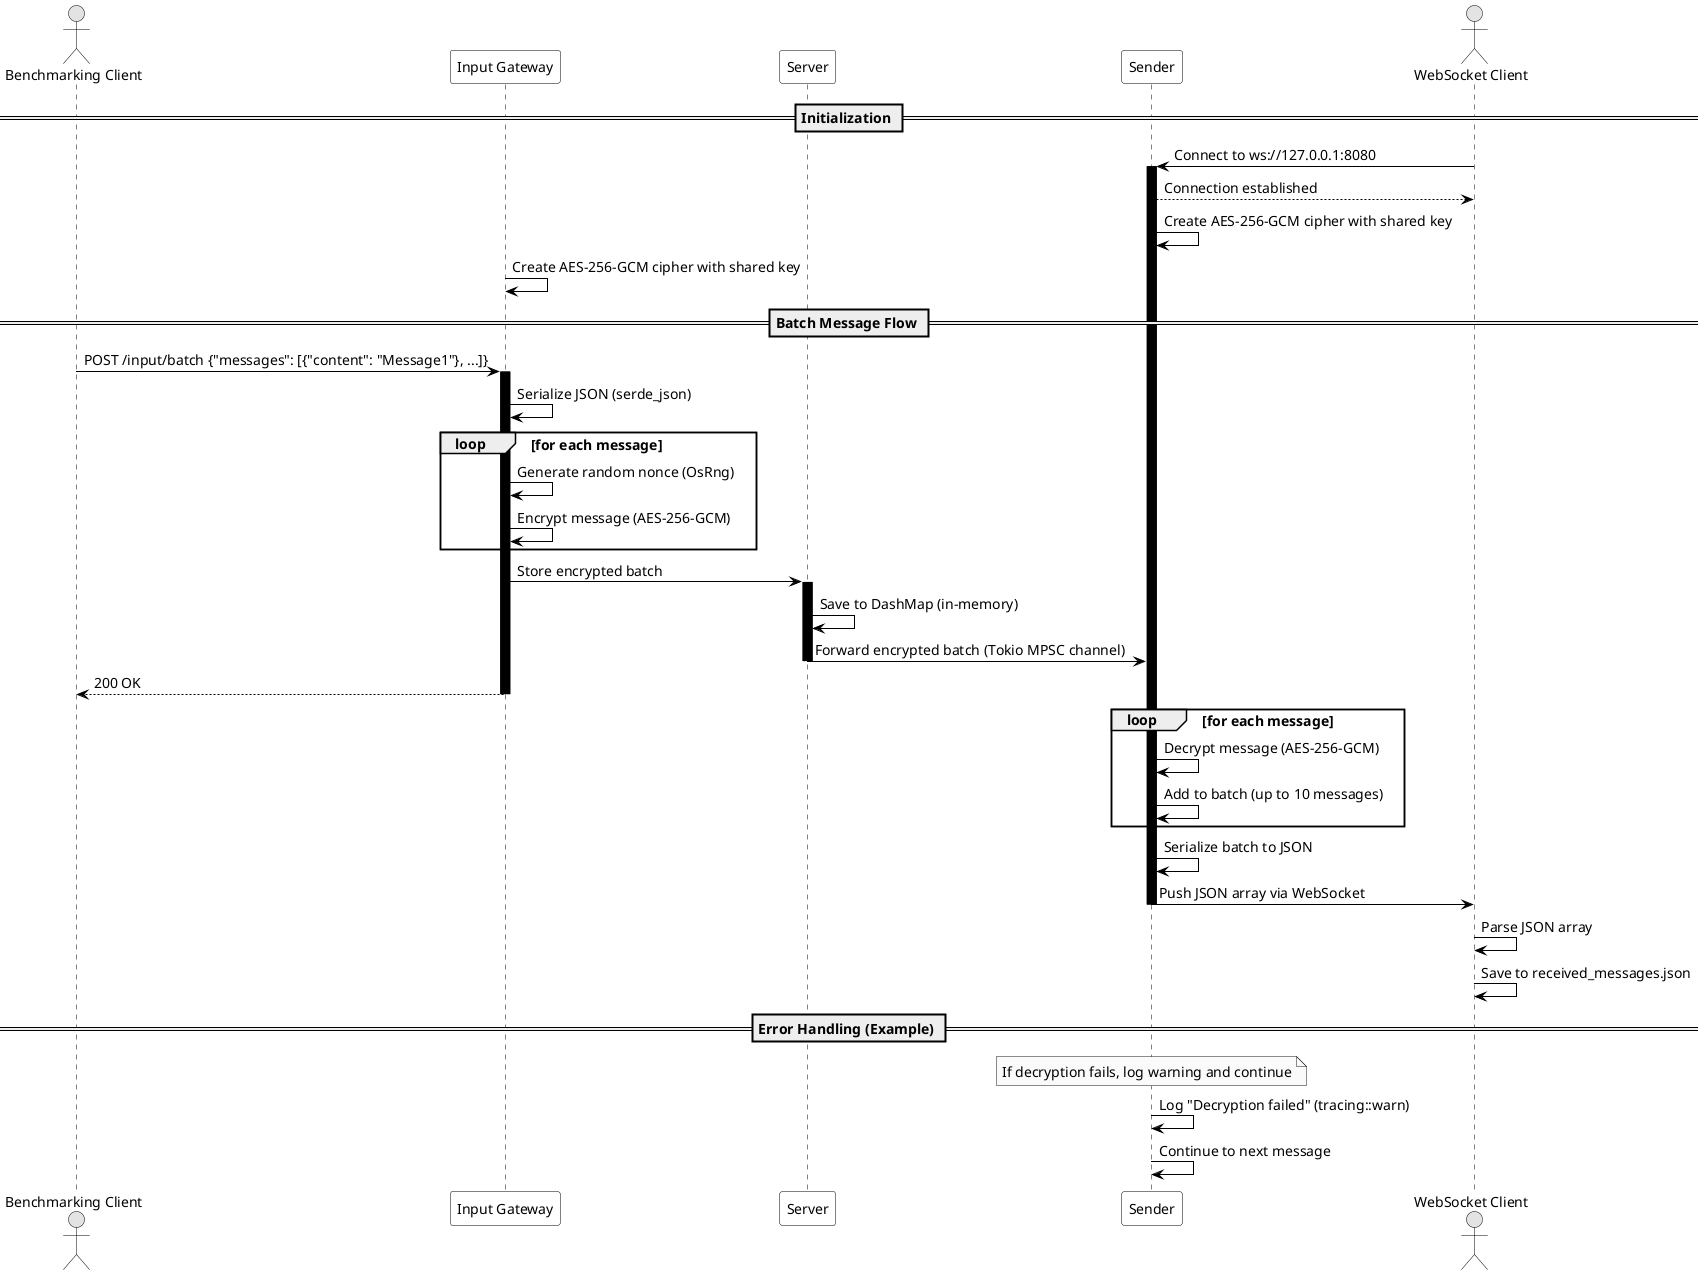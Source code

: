 @startuml Message Broker Sequence Diagram

!define RECTANGLE class

skinparam monochrome true
skinparam defaultFontName Source Sans Pro
skinparam defaultFontSize 14
skinparam shadowing false
skinparam sequence {
  ArrowColor Black
  ActorBorderColor Black
  LifeLineBorderColor Black
  LifeLineBackgroundColor Black
  ParticipantBorderColor Black
  ParticipantBackgroundColor White
  ParticipantFontColor Black
}

actor "Benchmarking Client" as Client
participant "Input Gateway" as Gateway
participant "Server" as Server
participant "Sender" as Sender
actor "WebSocket Client" as WSClient

== Initialization ==
WSClient -> Sender: Connect to ws://127.0.0.1:8080
activate Sender
Sender --> WSClient: Connection established
Sender -> Sender: Create AES-256-GCM cipher with shared key
Gateway -> Gateway: Create AES-256-GCM cipher with shared key

== Batch Message Flow ==
Client -> Gateway: POST /input/batch {"messages": [{"content": "Message1"}, ...]}
activate Gateway
Gateway -> Gateway: Serialize JSON (serde_json)
loop for each message
  Gateway -> Gateway: Generate random nonce (OsRng)
  Gateway -> Gateway: Encrypt message (AES-256-GCM)
end loop
Gateway -> Server: Store encrypted batch
activate Server
Server -> Server: Save to DashMap (in-memory)
Server -> Sender: Forward encrypted batch (Tokio MPSC channel)
deactivate Server
Gateway --> Client: 200 OK
deactivate Gateway
loop for each message
  Sender -> Sender: Decrypt message (AES-256-GCM)
  Sender -> Sender: Add to batch (up to 10 messages)
end loop
Sender -> Sender: Serialize batch to JSON
Sender -> WSClient: Push JSON array via WebSocket
deactivate Sender
WSClient -> WSClient: Parse JSON array
WSClient -> WSClient: Save to received_messages.json

== Error Handling (Example) ==
note over Sender
  If decryption fails, log warning and continue
end note
Sender -> Sender: Log "Decryption failed" (tracing::warn)
Sender -> Sender: Continue to next message

@enduml
